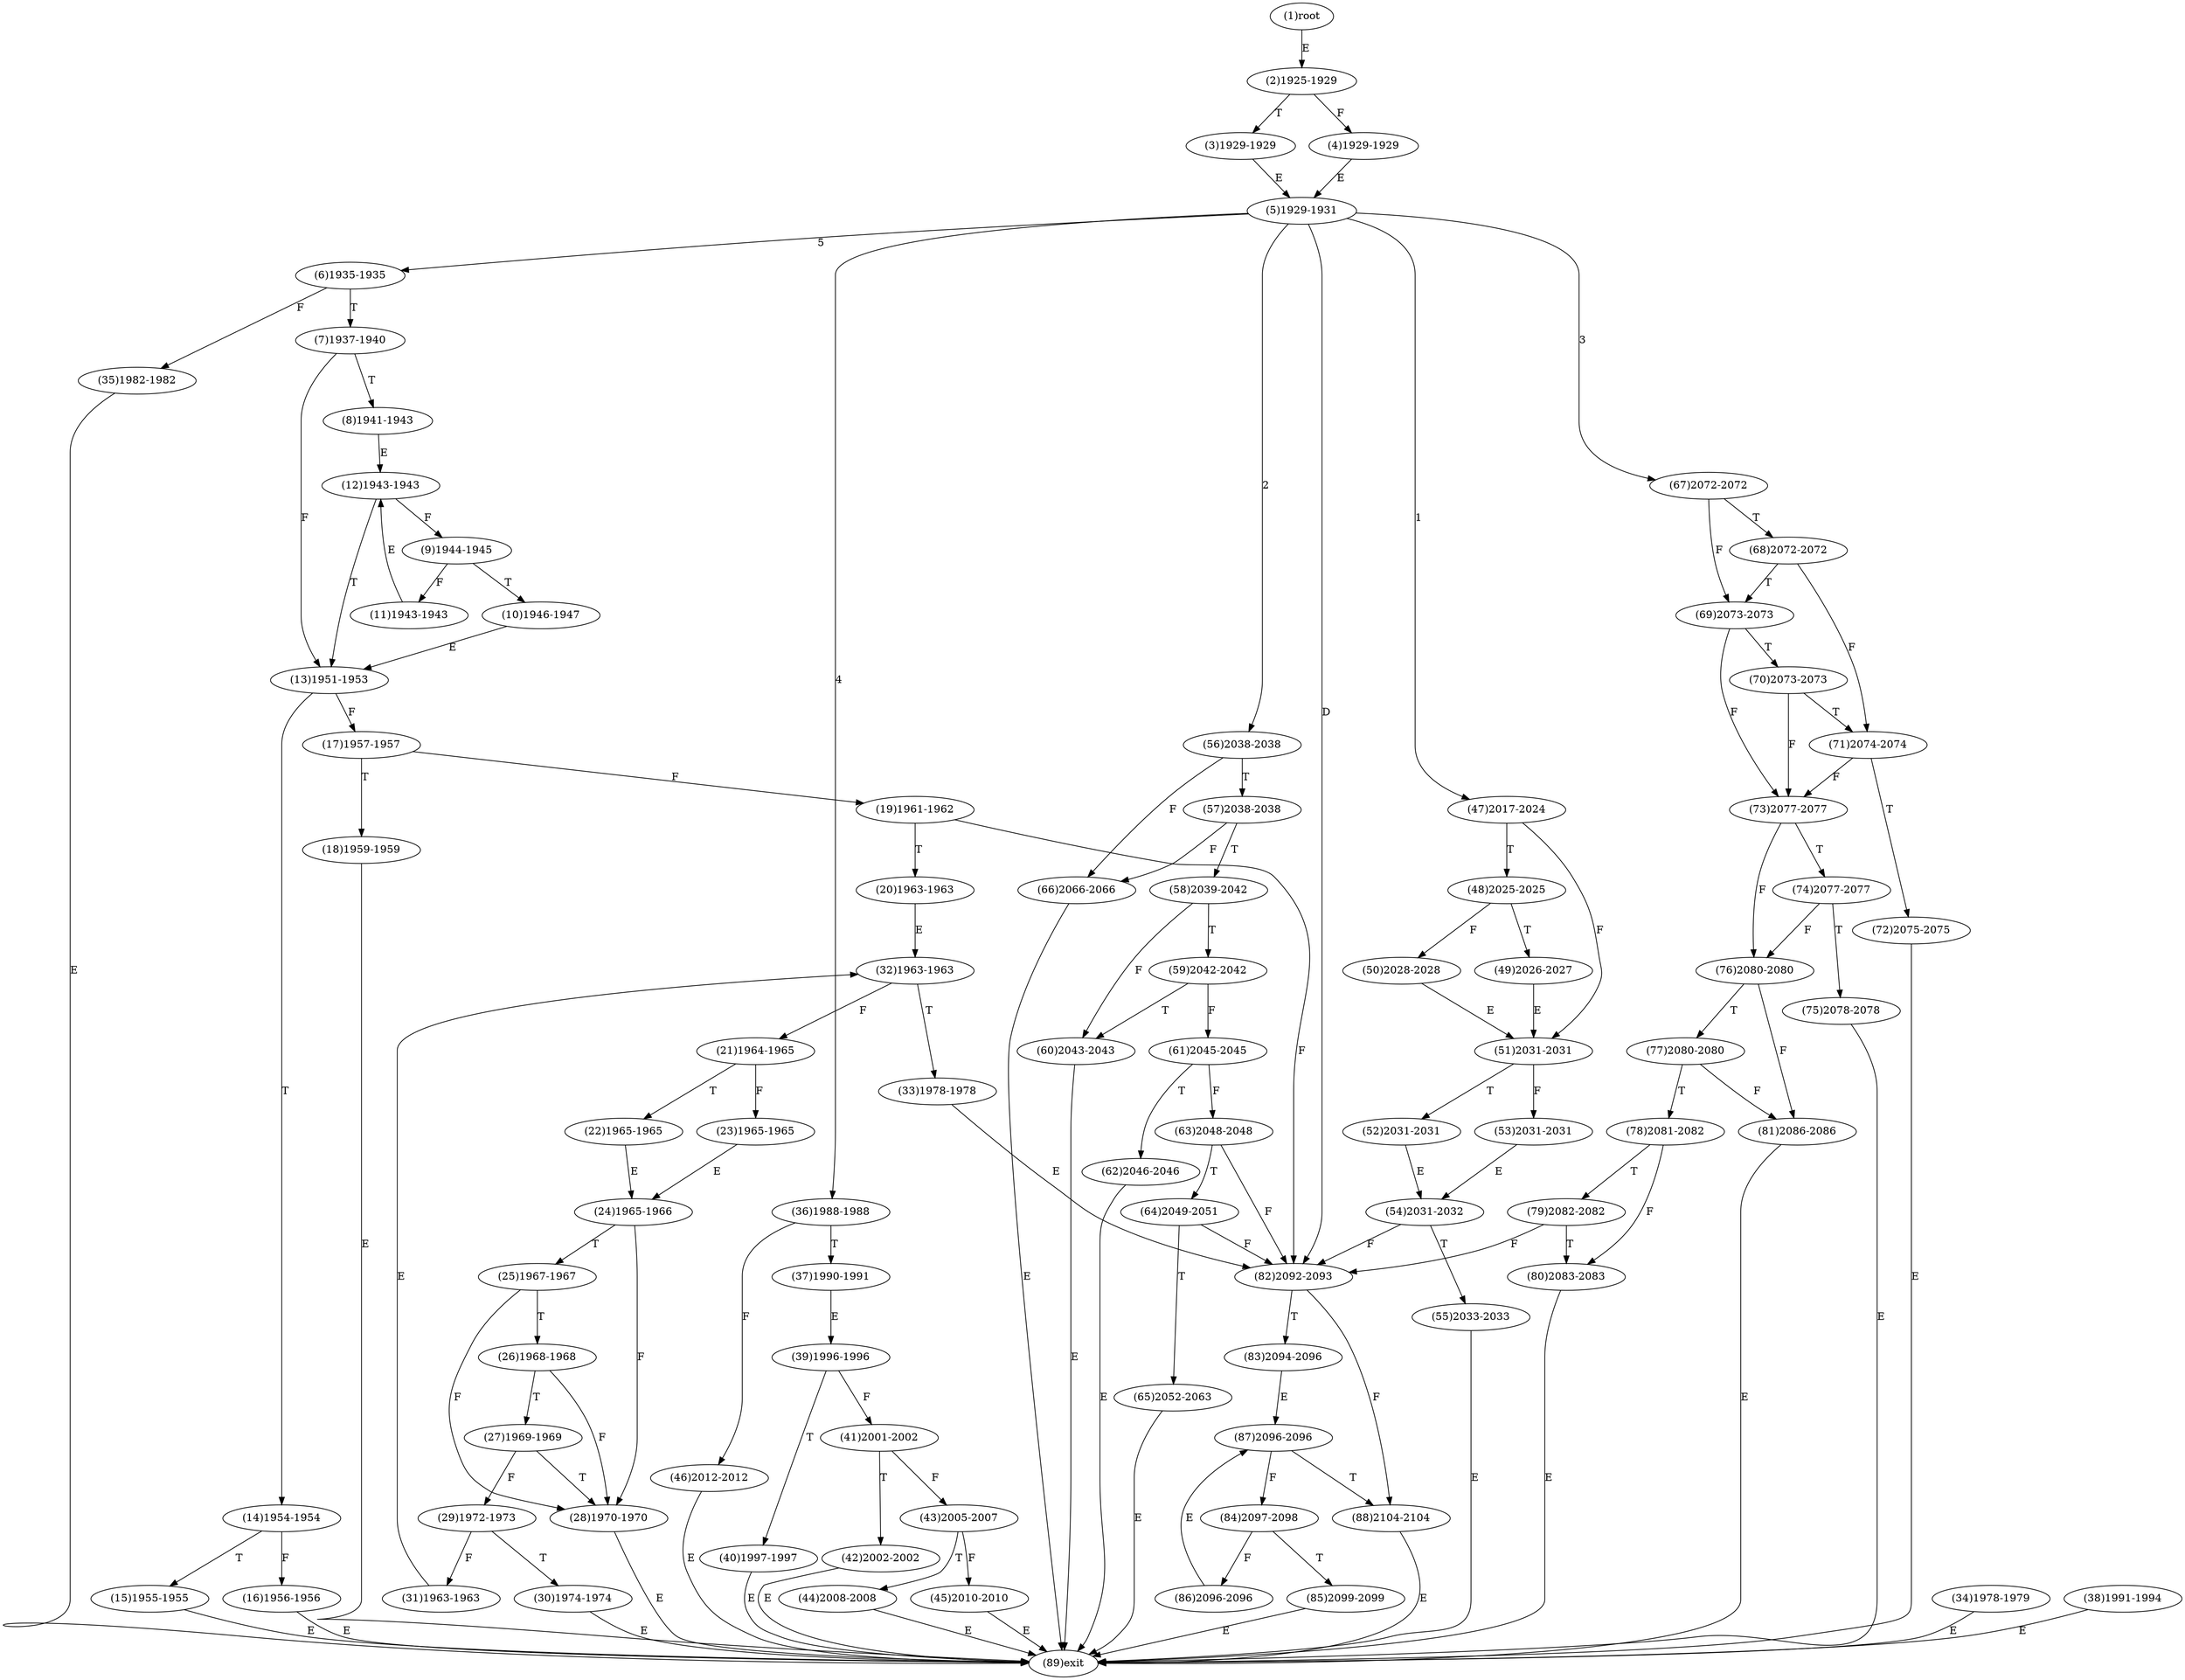 digraph "" { 
1[ label="(1)root"];
2[ label="(2)1925-1929"];
3[ label="(3)1929-1929"];
4[ label="(4)1929-1929"];
5[ label="(5)1929-1931"];
6[ label="(6)1935-1935"];
7[ label="(7)1937-1940"];
8[ label="(8)1941-1943"];
9[ label="(9)1944-1945"];
10[ label="(10)1946-1947"];
11[ label="(11)1943-1943"];
12[ label="(12)1943-1943"];
13[ label="(13)1951-1953"];
14[ label="(14)1954-1954"];
15[ label="(15)1955-1955"];
17[ label="(17)1957-1957"];
16[ label="(16)1956-1956"];
19[ label="(19)1961-1962"];
18[ label="(18)1959-1959"];
21[ label="(21)1964-1965"];
20[ label="(20)1963-1963"];
23[ label="(23)1965-1965"];
22[ label="(22)1965-1965"];
25[ label="(25)1967-1967"];
24[ label="(24)1965-1966"];
27[ label="(27)1969-1969"];
26[ label="(26)1968-1968"];
29[ label="(29)1972-1973"];
28[ label="(28)1970-1970"];
31[ label="(31)1963-1963"];
30[ label="(30)1974-1974"];
34[ label="(34)1978-1979"];
35[ label="(35)1982-1982"];
32[ label="(32)1963-1963"];
33[ label="(33)1978-1978"];
38[ label="(38)1991-1994"];
39[ label="(39)1996-1996"];
36[ label="(36)1988-1988"];
37[ label="(37)1990-1991"];
42[ label="(42)2002-2002"];
43[ label="(43)2005-2007"];
40[ label="(40)1997-1997"];
41[ label="(41)2001-2002"];
46[ label="(46)2012-2012"];
47[ label="(47)2017-2024"];
44[ label="(44)2008-2008"];
45[ label="(45)2010-2010"];
51[ label="(51)2031-2031"];
50[ label="(50)2028-2028"];
49[ label="(49)2026-2027"];
48[ label="(48)2025-2025"];
55[ label="(55)2033-2033"];
54[ label="(54)2031-2032"];
53[ label="(53)2031-2031"];
52[ label="(52)2031-2031"];
59[ label="(59)2042-2042"];
58[ label="(58)2039-2042"];
57[ label="(57)2038-2038"];
56[ label="(56)2038-2038"];
63[ label="(63)2048-2048"];
62[ label="(62)2046-2046"];
61[ label="(61)2045-2045"];
60[ label="(60)2043-2043"];
68[ label="(68)2072-2072"];
69[ label="(69)2073-2073"];
70[ label="(70)2073-2073"];
71[ label="(71)2074-2074"];
64[ label="(64)2049-2051"];
65[ label="(65)2052-2063"];
66[ label="(66)2066-2066"];
67[ label="(67)2072-2072"];
76[ label="(76)2080-2080"];
77[ label="(77)2080-2080"];
78[ label="(78)2081-2082"];
79[ label="(79)2082-2082"];
72[ label="(72)2075-2075"];
73[ label="(73)2077-2077"];
74[ label="(74)2077-2077"];
75[ label="(75)2078-2078"];
85[ label="(85)2099-2099"];
84[ label="(84)2097-2098"];
87[ label="(87)2096-2096"];
86[ label="(86)2096-2096"];
81[ label="(81)2086-2086"];
80[ label="(80)2083-2083"];
83[ label="(83)2094-2096"];
82[ label="(82)2092-2093"];
89[ label="(89)exit"];
88[ label="(88)2104-2104"];
1->2[ label="E"];
2->4[ label="F"];
2->3[ label="T"];
3->5[ label="E"];
4->5[ label="E"];
5->47[ label="1"];
5->56[ label="2"];
5->67[ label="3"];
5->36[ label="4"];
5->6[ label="5"];
5->82[ label="D"];
6->35[ label="F"];
6->7[ label="T"];
7->13[ label="F"];
7->8[ label="T"];
8->12[ label="E"];
9->11[ label="F"];
9->10[ label="T"];
10->13[ label="E"];
11->12[ label="E"];
12->9[ label="F"];
12->13[ label="T"];
13->17[ label="F"];
13->14[ label="T"];
14->16[ label="F"];
14->15[ label="T"];
15->89[ label="E"];
16->89[ label="E"];
17->19[ label="F"];
17->18[ label="T"];
18->89[ label="E"];
19->82[ label="F"];
19->20[ label="T"];
20->32[ label="E"];
21->23[ label="F"];
21->22[ label="T"];
22->24[ label="E"];
23->24[ label="E"];
24->28[ label="F"];
24->25[ label="T"];
25->28[ label="F"];
25->26[ label="T"];
26->28[ label="F"];
26->27[ label="T"];
27->29[ label="F"];
27->28[ label="T"];
28->89[ label="E"];
29->31[ label="F"];
29->30[ label="T"];
30->89[ label="E"];
31->32[ label="E"];
32->21[ label="F"];
32->33[ label="T"];
33->82[ label="E"];
34->89[ label="E"];
35->89[ label="E"];
36->46[ label="F"];
36->37[ label="T"];
37->39[ label="E"];
38->89[ label="E"];
39->41[ label="F"];
39->40[ label="T"];
40->89[ label="E"];
41->43[ label="F"];
41->42[ label="T"];
42->89[ label="E"];
43->45[ label="F"];
43->44[ label="T"];
44->89[ label="E"];
45->89[ label="E"];
46->89[ label="E"];
47->51[ label="F"];
47->48[ label="T"];
48->50[ label="F"];
48->49[ label="T"];
49->51[ label="E"];
50->51[ label="E"];
51->53[ label="F"];
51->52[ label="T"];
52->54[ label="E"];
53->54[ label="E"];
54->82[ label="F"];
54->55[ label="T"];
55->89[ label="E"];
56->66[ label="F"];
56->57[ label="T"];
57->66[ label="F"];
57->58[ label="T"];
58->60[ label="F"];
58->59[ label="T"];
59->61[ label="F"];
59->60[ label="T"];
60->89[ label="E"];
61->63[ label="F"];
61->62[ label="T"];
62->89[ label="E"];
63->82[ label="F"];
63->64[ label="T"];
64->82[ label="F"];
64->65[ label="T"];
65->89[ label="E"];
66->89[ label="E"];
67->69[ label="F"];
67->68[ label="T"];
68->71[ label="F"];
68->69[ label="T"];
69->73[ label="F"];
69->70[ label="T"];
70->73[ label="F"];
70->71[ label="T"];
71->73[ label="F"];
71->72[ label="T"];
72->89[ label="E"];
73->76[ label="F"];
73->74[ label="T"];
74->76[ label="F"];
74->75[ label="T"];
75->89[ label="E"];
76->81[ label="F"];
76->77[ label="T"];
77->81[ label="F"];
77->78[ label="T"];
78->80[ label="F"];
78->79[ label="T"];
79->82[ label="F"];
79->80[ label="T"];
80->89[ label="E"];
81->89[ label="E"];
82->88[ label="F"];
82->83[ label="T"];
83->87[ label="E"];
84->86[ label="F"];
84->85[ label="T"];
85->89[ label="E"];
86->87[ label="E"];
87->84[ label="F"];
87->88[ label="T"];
88->89[ label="E"];
}